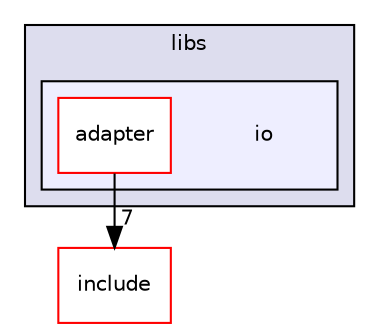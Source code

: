digraph "io" {
  compound=true
  node [ fontsize="10", fontname="Helvetica"];
  edge [ labelfontsize="10", labelfontname="Helvetica"];
  subgraph clusterdir_87a455bccb09a92130c26a11a880c98a {
    graph [ bgcolor="#ddddee", pencolor="black", label="libs" fontname="Helvetica", fontsize="10", URL="dir_87a455bccb09a92130c26a11a880c98a.html"]
  subgraph clusterdir_81c5f602880d8a0ec7ac71eab87b0816 {
    graph [ bgcolor="#eeeeff", pencolor="black", label="" URL="dir_81c5f602880d8a0ec7ac71eab87b0816.html"];
    dir_81c5f602880d8a0ec7ac71eab87b0816 [shape=plaintext label="io"];
    dir_31723652cae489f418176f5343bc2fb8 [shape=box label="adapter" color="red" fillcolor="white" style="filled" URL="dir_31723652cae489f418176f5343bc2fb8.html"];
  }
  }
  dir_b0856f6b0d80ccb263b2f415c91f9e17 [shape=box label="include" fillcolor="white" style="filled" color="red" URL="dir_b0856f6b0d80ccb263b2f415c91f9e17.html"];
  dir_31723652cae489f418176f5343bc2fb8->dir_b0856f6b0d80ccb263b2f415c91f9e17 [headlabel="7", labeldistance=1.5 headhref="dir_000027_000024.html"];
}
